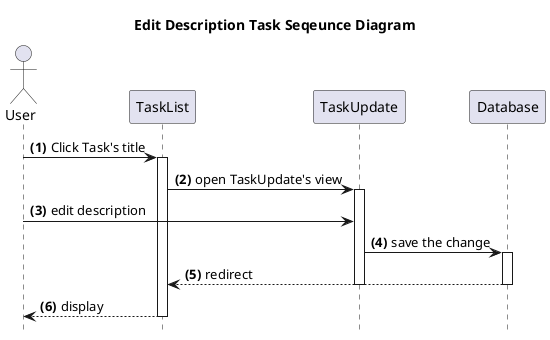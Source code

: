 @startuml
title **Edit Description Task** Seqeunce Diagram
hide footbox
Actor User
autonumber "<b>(0)"
User -> TaskList : Click Task's title
activate TaskList
TaskList -> TaskUpdate : open TaskUpdate's view
activate TaskUpdate
User -> TaskUpdate : edit description
TaskUpdate -> Database : save the change
activate Database
Database --> TaskList : redirect
deactivate Database
deactivate TaskUpdate
TaskList --> User : display
deactivate TaskList
@enduml
